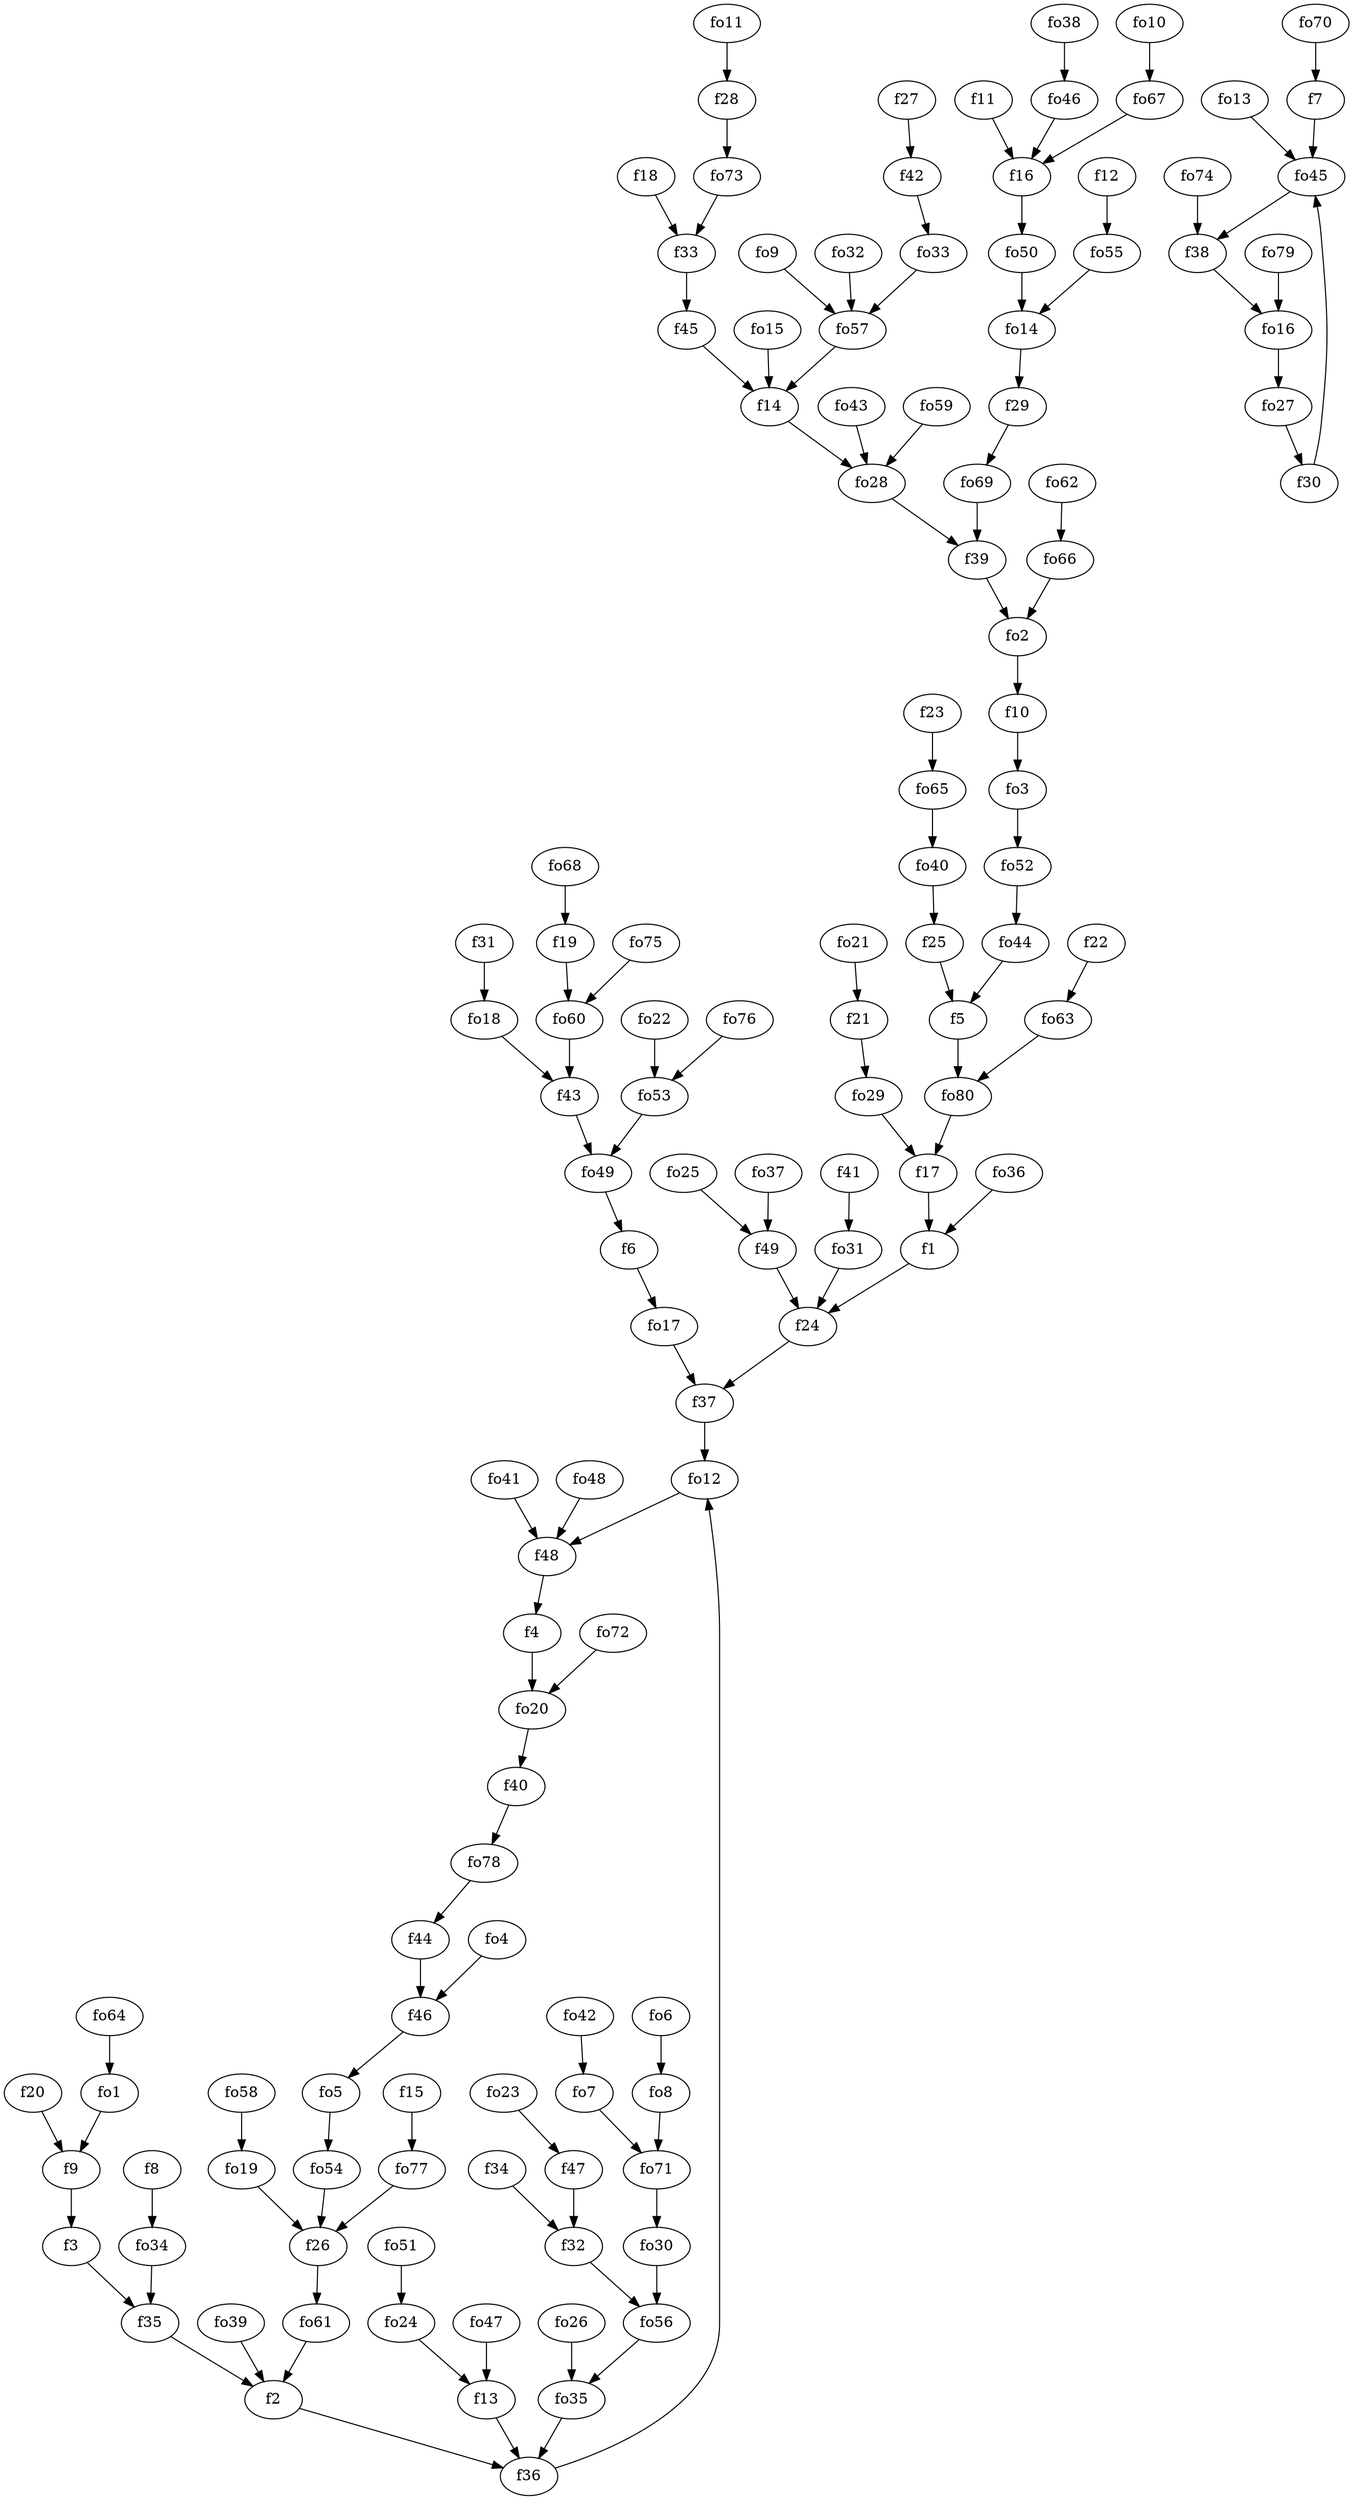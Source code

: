 strict digraph  {
f1;
f2;
f3;
f4;
f5;
f6;
f7;
f8;
f9;
f10;
f11;
f12;
f13;
f14;
f15;
f16;
f17;
f18;
f19;
f20;
f21;
f22;
f23;
f24;
f25;
f26;
f27;
f28;
f29;
f30;
f31;
f32;
f33;
f34;
f35;
f36;
f37;
f38;
f39;
f40;
f41;
f42;
f43;
f44;
f45;
f46;
f47;
f48;
f49;
fo1;
fo2;
fo3;
fo4;
fo5;
fo6;
fo7;
fo8;
fo9;
fo10;
fo11;
fo12;
fo13;
fo14;
fo15;
fo16;
fo17;
fo18;
fo19;
fo20;
fo21;
fo22;
fo23;
fo24;
fo25;
fo26;
fo27;
fo28;
fo29;
fo30;
fo31;
fo32;
fo33;
fo34;
fo35;
fo36;
fo37;
fo38;
fo39;
fo40;
fo41;
fo42;
fo43;
fo44;
fo45;
fo46;
fo47;
fo48;
fo49;
fo50;
fo51;
fo52;
fo53;
fo54;
fo55;
fo56;
fo57;
fo58;
fo59;
fo60;
fo61;
fo62;
fo63;
fo64;
fo65;
fo66;
fo67;
fo68;
fo69;
fo70;
fo71;
fo72;
fo73;
fo74;
fo75;
fo76;
fo77;
fo78;
fo79;
fo80;
f1 -> f24  [weight=2];
f2 -> f36  [weight=2];
f3 -> f35  [weight=2];
f4 -> fo20  [weight=2];
f5 -> fo80  [weight=2];
f6 -> fo17  [weight=2];
f7 -> fo45  [weight=2];
f8 -> fo34  [weight=2];
f9 -> f3  [weight=2];
f10 -> fo3  [weight=2];
f11 -> f16  [weight=2];
f12 -> fo55  [weight=2];
f13 -> f36  [weight=2];
f14 -> fo28  [weight=2];
f15 -> fo77  [weight=2];
f16 -> fo50  [weight=2];
f17 -> f1  [weight=2];
f18 -> f33  [weight=2];
f19 -> fo60  [weight=2];
f20 -> f9  [weight=2];
f21 -> fo29  [weight=2];
f22 -> fo63  [weight=2];
f23 -> fo65  [weight=2];
f24 -> f37  [weight=2];
f25 -> f5  [weight=2];
f26 -> fo61  [weight=2];
f27 -> f42  [weight=2];
f28 -> fo73  [weight=2];
f29 -> fo69  [weight=2];
f30 -> fo45  [weight=2];
f31 -> fo18  [weight=2];
f32 -> fo56  [weight=2];
f33 -> f45  [weight=2];
f34 -> f32  [weight=2];
f35 -> f2  [weight=2];
f36 -> fo12  [weight=2];
f37 -> fo12  [weight=2];
f38 -> fo16  [weight=2];
f39 -> fo2  [weight=2];
f40 -> fo78  [weight=2];
f41 -> fo31  [weight=2];
f42 -> fo33  [weight=2];
f43 -> fo49  [weight=2];
f44 -> f46  [weight=2];
f45 -> f14  [weight=2];
f46 -> fo5  [weight=2];
f47 -> f32  [weight=2];
f48 -> f4  [weight=2];
f49 -> f24  [weight=2];
fo1 -> f9  [weight=2];
fo2 -> f10  [weight=2];
fo3 -> fo52  [weight=2];
fo4 -> f46  [weight=2];
fo5 -> fo54  [weight=2];
fo6 -> fo8  [weight=2];
fo7 -> fo71  [weight=2];
fo8 -> fo71  [weight=2];
fo9 -> fo57  [weight=2];
fo10 -> fo67  [weight=2];
fo11 -> f28  [weight=2];
fo12 -> f48  [weight=2];
fo13 -> fo45  [weight=2];
fo14 -> f29  [weight=2];
fo15 -> f14  [weight=2];
fo16 -> fo27  [weight=2];
fo17 -> f37  [weight=2];
fo18 -> f43  [weight=2];
fo19 -> f26  [weight=2];
fo20 -> f40  [weight=2];
fo21 -> f21  [weight=2];
fo22 -> fo53  [weight=2];
fo23 -> f47  [weight=2];
fo24 -> f13  [weight=2];
fo25 -> f49  [weight=2];
fo26 -> fo35  [weight=2];
fo27 -> f30  [weight=2];
fo28 -> f39  [weight=2];
fo29 -> f17  [weight=2];
fo30 -> fo56  [weight=2];
fo31 -> f24  [weight=2];
fo32 -> fo57  [weight=2];
fo33 -> fo57  [weight=2];
fo34 -> f35  [weight=2];
fo35 -> f36  [weight=2];
fo36 -> f1  [weight=2];
fo37 -> f49  [weight=2];
fo38 -> fo46  [weight=2];
fo39 -> f2  [weight=2];
fo40 -> f25  [weight=2];
fo41 -> f48  [weight=2];
fo42 -> fo7  [weight=2];
fo43 -> fo28  [weight=2];
fo44 -> f5  [weight=2];
fo45 -> f38  [weight=2];
fo46 -> f16  [weight=2];
fo47 -> f13  [weight=2];
fo48 -> f48  [weight=2];
fo49 -> f6  [weight=2];
fo50 -> fo14  [weight=2];
fo51 -> fo24  [weight=2];
fo52 -> fo44  [weight=2];
fo53 -> fo49  [weight=2];
fo54 -> f26  [weight=2];
fo55 -> fo14  [weight=2];
fo56 -> fo35  [weight=2];
fo57 -> f14  [weight=2];
fo58 -> fo19  [weight=2];
fo59 -> fo28  [weight=2];
fo60 -> f43  [weight=2];
fo61 -> f2  [weight=2];
fo62 -> fo66  [weight=2];
fo63 -> fo80  [weight=2];
fo64 -> fo1  [weight=2];
fo65 -> fo40  [weight=2];
fo66 -> fo2  [weight=2];
fo67 -> f16  [weight=2];
fo68 -> f19  [weight=2];
fo69 -> f39  [weight=2];
fo70 -> f7  [weight=2];
fo71 -> fo30  [weight=2];
fo72 -> fo20  [weight=2];
fo73 -> f33  [weight=2];
fo74 -> f38  [weight=2];
fo75 -> fo60  [weight=2];
fo76 -> fo53  [weight=2];
fo77 -> f26  [weight=2];
fo78 -> f44  [weight=2];
fo79 -> fo16  [weight=2];
fo80 -> f17  [weight=2];
}
